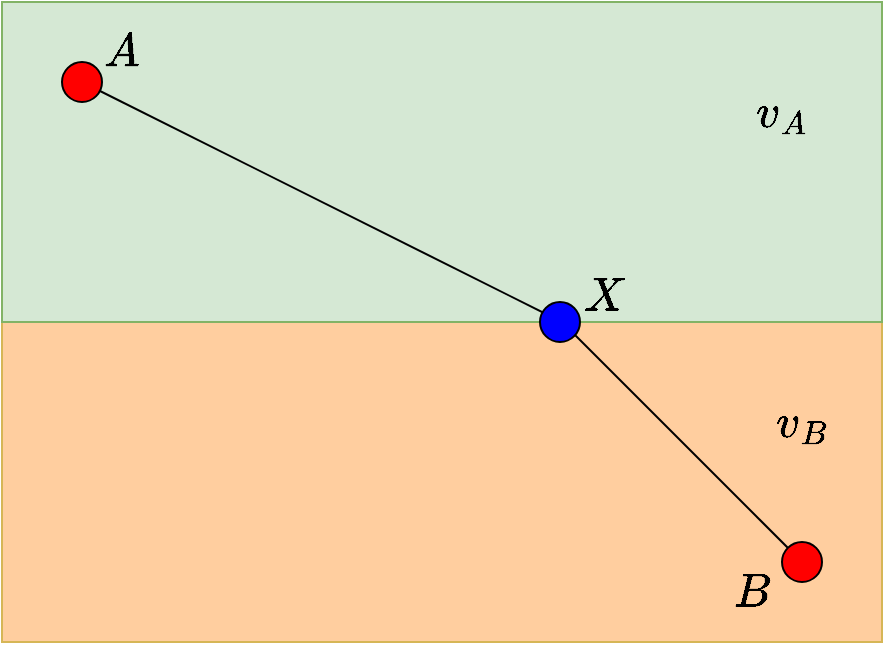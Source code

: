 <mxfile version="28.0.6">
  <diagram id="ZmtfrLZtzHNDNL0nzwDD" name="ページ1">
    <mxGraphModel dx="258" dy="169" grid="1" gridSize="10" guides="1" tooltips="1" connect="1" arrows="1" fold="1" page="1" pageScale="1" pageWidth="500" pageHeight="400" math="1" shadow="0">
      <root>
        <mxCell id="0" />
        <mxCell id="1" parent="0" />
        <mxCell id="X9fD4f41XkOiMu1gfX0i-8" value="" style="rounded=0;whiteSpace=wrap;html=1;fillColor=#FFCE9F;strokeColor=#d6b656;" parent="1" vertex="1">
          <mxGeometry x="23" y="202" width="440" height="160" as="geometry" />
        </mxCell>
        <mxCell id="X9fD4f41XkOiMu1gfX0i-7" value="" style="rounded=0;whiteSpace=wrap;html=1;fillColor=#d5e8d4;strokeColor=#82b366;" parent="1" vertex="1">
          <mxGeometry x="23" y="42" width="440" height="160" as="geometry" />
        </mxCell>
        <mxCell id="X9fD4f41XkOiMu1gfX0i-4" value="" style="endArrow=none;html=1;rounded=0;" parent="1" edge="1">
          <mxGeometry width="50" height="50" relative="1" as="geometry">
            <mxPoint x="63" y="82" as="sourcePoint" />
            <mxPoint x="303" y="202" as="targetPoint" />
          </mxGeometry>
        </mxCell>
        <mxCell id="X9fD4f41XkOiMu1gfX0i-5" value="" style="endArrow=none;html=1;rounded=0;" parent="1" edge="1">
          <mxGeometry width="50" height="50" relative="1" as="geometry">
            <mxPoint x="423" y="322" as="sourcePoint" />
            <mxPoint x="303" y="202" as="targetPoint" />
          </mxGeometry>
        </mxCell>
        <mxCell id="X9fD4f41XkOiMu1gfX0i-2" value="" style="ellipse;whiteSpace=wrap;html=1;fillColor=#FF0000;" parent="1" vertex="1">
          <mxGeometry x="53" y="72" width="20" height="20" as="geometry" />
        </mxCell>
        <mxCell id="X9fD4f41XkOiMu1gfX0i-6" value="" style="ellipse;whiteSpace=wrap;html=1;fillColor=#FF0000;" parent="1" vertex="1">
          <mxGeometry x="413" y="312" width="20" height="20" as="geometry" />
        </mxCell>
        <mxCell id="X9fD4f41XkOiMu1gfX0i-9" value="`A`" style="text;html=1;align=center;verticalAlign=middle;whiteSpace=wrap;rounded=0;fontSize=20;" parent="1" vertex="1">
          <mxGeometry x="53" y="52" width="60" height="30" as="geometry" />
        </mxCell>
        <mxCell id="X9fD4f41XkOiMu1gfX0i-10" value="`B`" style="text;html=1;align=center;verticalAlign=middle;whiteSpace=wrap;rounded=0;fontSize=20;" parent="1" vertex="1">
          <mxGeometry x="368" y="322" width="60" height="30" as="geometry" />
        </mxCell>
        <mxCell id="X9fD4f41XkOiMu1gfX0i-11" value="`v_A`" style="text;html=1;align=center;verticalAlign=middle;whiteSpace=wrap;rounded=0;fontSize=20;" parent="1" vertex="1">
          <mxGeometry x="383" y="82" width="60" height="30" as="geometry" />
        </mxCell>
        <mxCell id="X9fD4f41XkOiMu1gfX0i-12" value="`v_B`" style="text;html=1;align=center;verticalAlign=middle;whiteSpace=wrap;rounded=0;fontSize=20;" parent="1" vertex="1">
          <mxGeometry x="393" y="237" width="60" height="30" as="geometry" />
        </mxCell>
        <mxCell id="aPdHBWrHDVpkzCD8M092-1" value="" style="ellipse;whiteSpace=wrap;html=1;fillColor=#0000FF;" vertex="1" parent="1">
          <mxGeometry x="292" y="192" width="20" height="20" as="geometry" />
        </mxCell>
        <mxCell id="aPdHBWrHDVpkzCD8M092-2" value="`X`" style="text;html=1;align=center;verticalAlign=middle;whiteSpace=wrap;rounded=0;fontSize=20;" vertex="1" parent="1">
          <mxGeometry x="294" y="174" width="60" height="30" as="geometry" />
        </mxCell>
      </root>
    </mxGraphModel>
  </diagram>
</mxfile>
